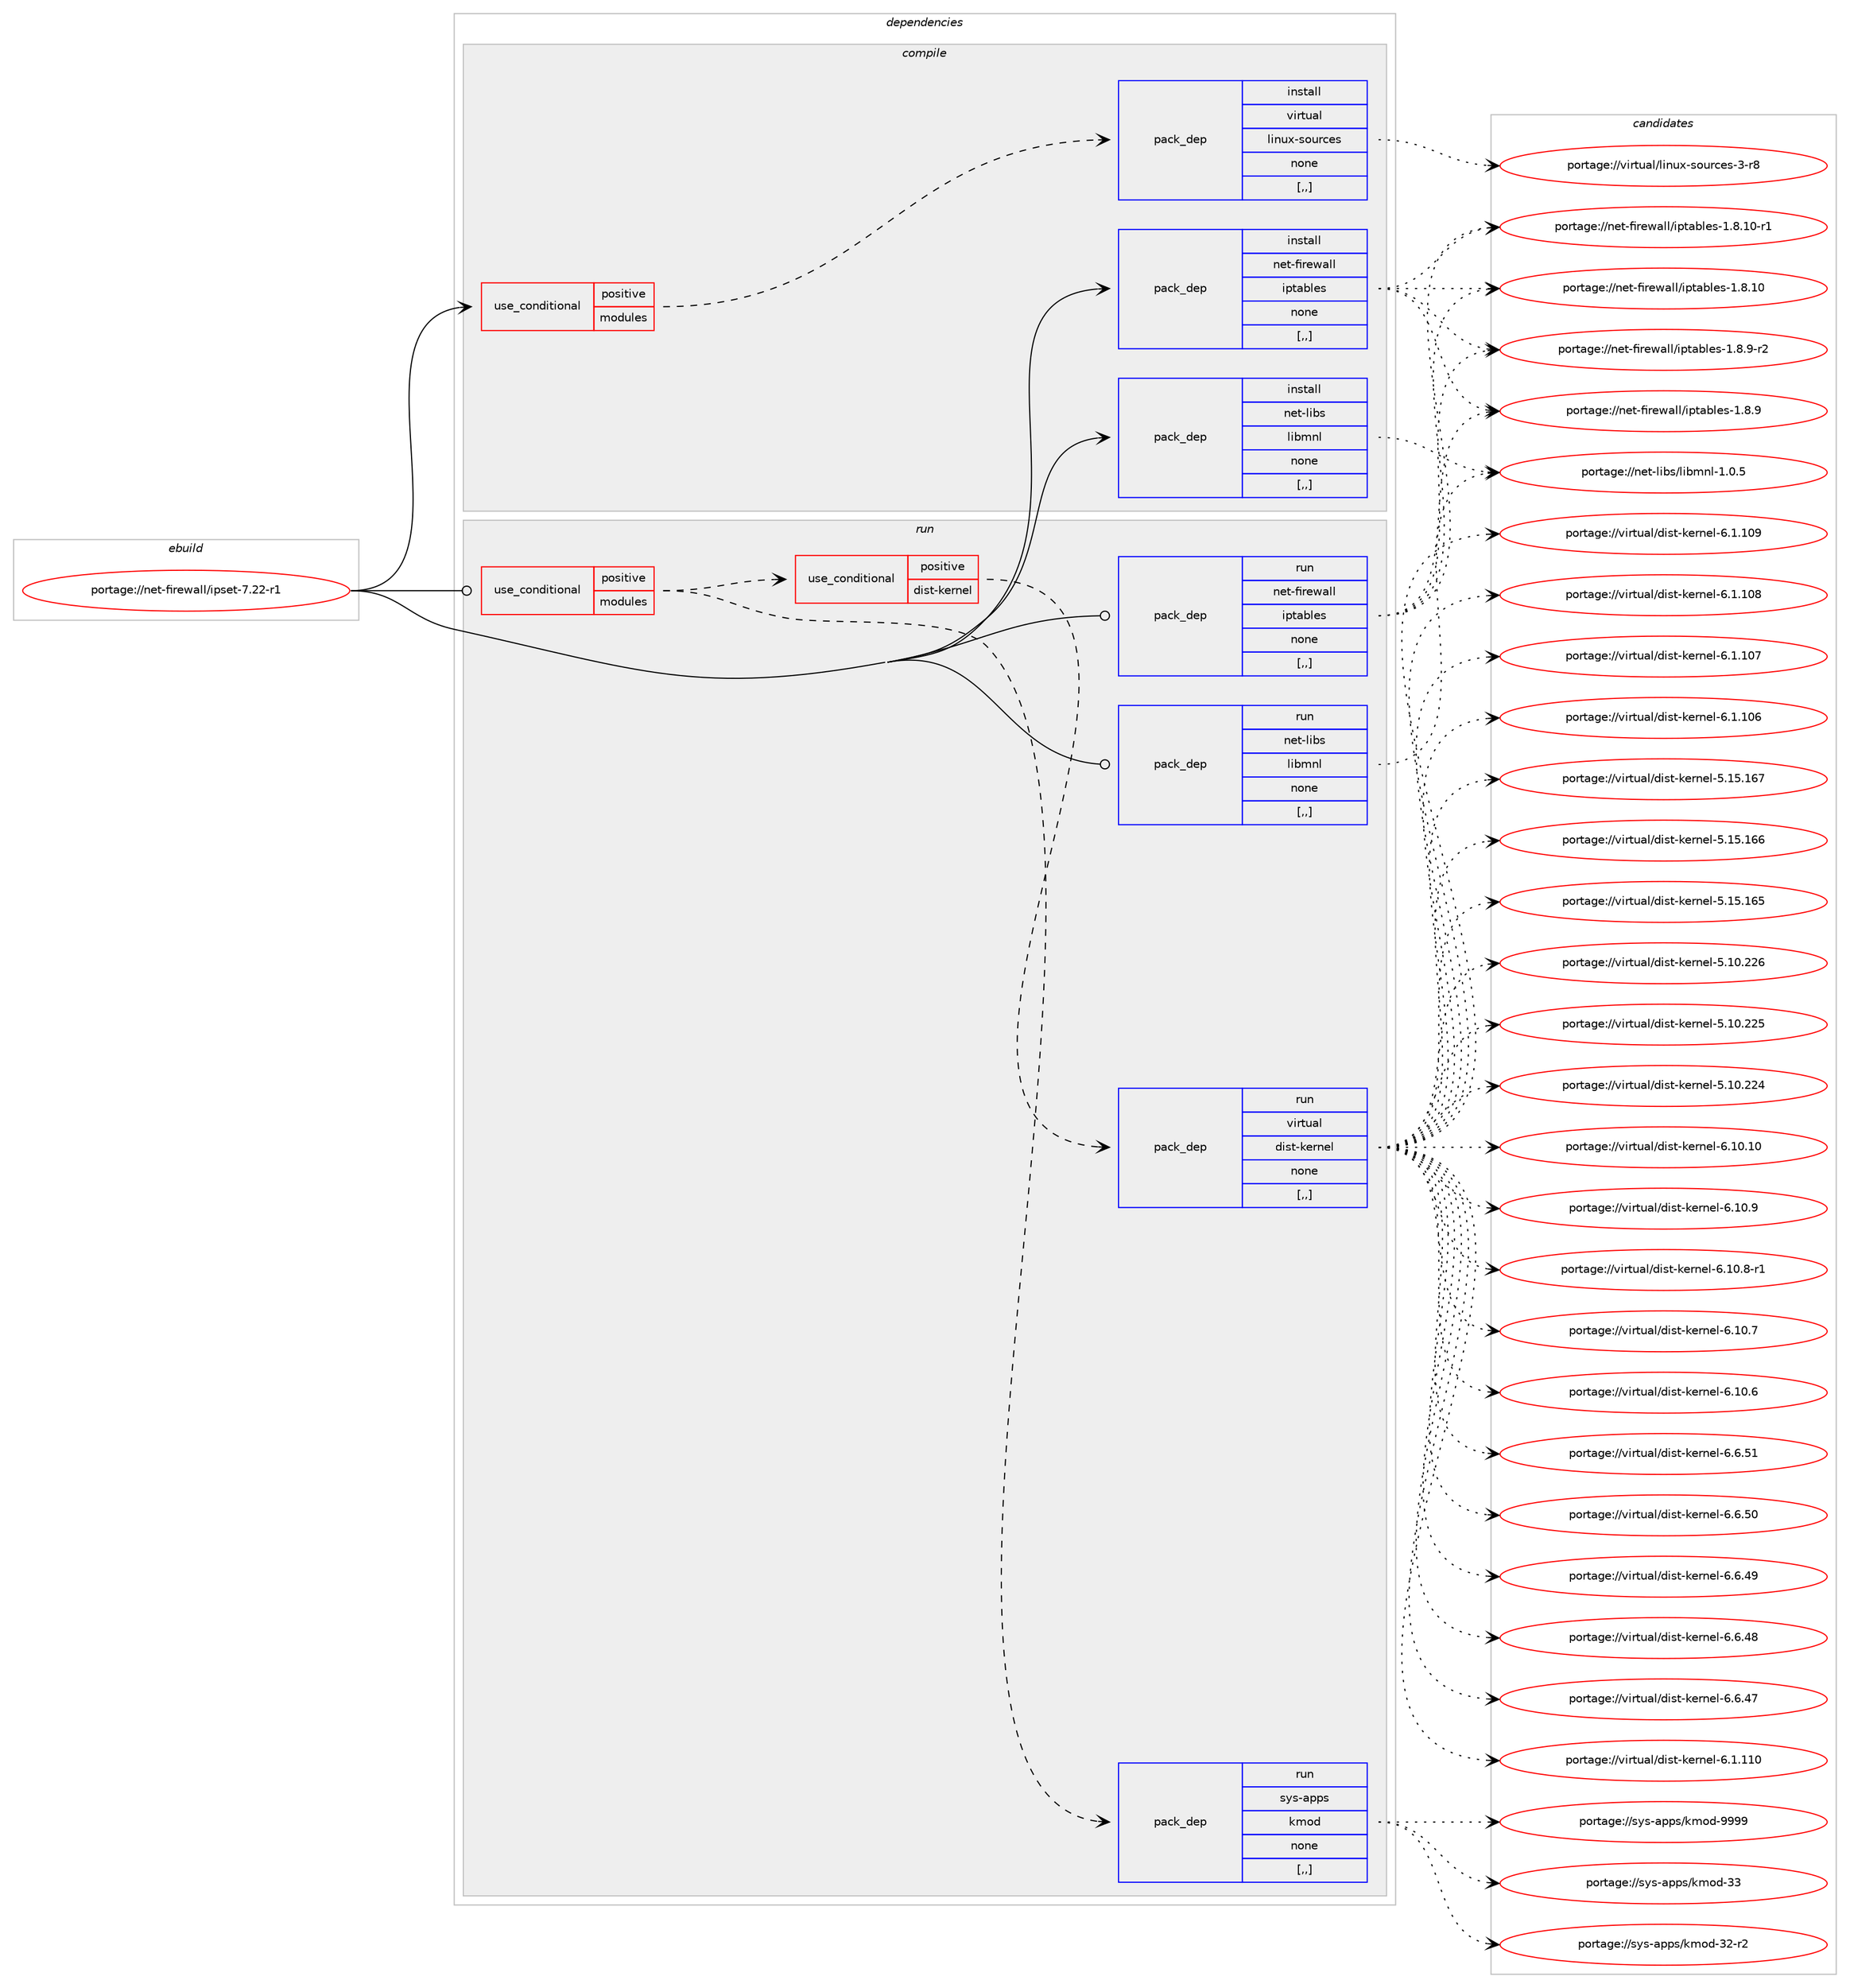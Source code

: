 digraph prolog {

# *************
# Graph options
# *************

newrank=true;
concentrate=true;
compound=true;
graph [rankdir=LR,fontname=Helvetica,fontsize=10,ranksep=1.5];#, ranksep=2.5, nodesep=0.2];
edge  [arrowhead=vee];
node  [fontname=Helvetica,fontsize=10];

# **********
# The ebuild
# **********

subgraph cluster_leftcol {
color=gray;
label=<<i>ebuild</i>>;
id [label="portage://net-firewall/ipset-7.22-r1", color=red, width=4, href="../net-firewall/ipset-7.22-r1.svg"];
}

# ****************
# The dependencies
# ****************

subgraph cluster_midcol {
color=gray;
label=<<i>dependencies</i>>;
subgraph cluster_compile {
fillcolor="#eeeeee";
style=filled;
label=<<i>compile</i>>;
subgraph cond224513 {
dependency859156 [label=<<TABLE BORDER="0" CELLBORDER="1" CELLSPACING="0" CELLPADDING="4"><TR><TD ROWSPAN="3" CELLPADDING="10">use_conditional</TD></TR><TR><TD>positive</TD></TR><TR><TD>modules</TD></TR></TABLE>>, shape=none, color=red];
subgraph pack628283 {
dependency859157 [label=<<TABLE BORDER="0" CELLBORDER="1" CELLSPACING="0" CELLPADDING="4" WIDTH="220"><TR><TD ROWSPAN="6" CELLPADDING="30">pack_dep</TD></TR><TR><TD WIDTH="110">install</TD></TR><TR><TD>virtual</TD></TR><TR><TD>linux-sources</TD></TR><TR><TD>none</TD></TR><TR><TD>[,,]</TD></TR></TABLE>>, shape=none, color=blue];
}
dependency859156:e -> dependency859157:w [weight=20,style="dashed",arrowhead="vee"];
}
id:e -> dependency859156:w [weight=20,style="solid",arrowhead="vee"];
subgraph pack628284 {
dependency859158 [label=<<TABLE BORDER="0" CELLBORDER="1" CELLSPACING="0" CELLPADDING="4" WIDTH="220"><TR><TD ROWSPAN="6" CELLPADDING="30">pack_dep</TD></TR><TR><TD WIDTH="110">install</TD></TR><TR><TD>net-firewall</TD></TR><TR><TD>iptables</TD></TR><TR><TD>none</TD></TR><TR><TD>[,,]</TD></TR></TABLE>>, shape=none, color=blue];
}
id:e -> dependency859158:w [weight=20,style="solid",arrowhead="vee"];
subgraph pack628285 {
dependency859159 [label=<<TABLE BORDER="0" CELLBORDER="1" CELLSPACING="0" CELLPADDING="4" WIDTH="220"><TR><TD ROWSPAN="6" CELLPADDING="30">pack_dep</TD></TR><TR><TD WIDTH="110">install</TD></TR><TR><TD>net-libs</TD></TR><TR><TD>libmnl</TD></TR><TR><TD>none</TD></TR><TR><TD>[,,]</TD></TR></TABLE>>, shape=none, color=blue];
}
id:e -> dependency859159:w [weight=20,style="solid",arrowhead="vee"];
}
subgraph cluster_compileandrun {
fillcolor="#eeeeee";
style=filled;
label=<<i>compile and run</i>>;
}
subgraph cluster_run {
fillcolor="#eeeeee";
style=filled;
label=<<i>run</i>>;
subgraph cond224514 {
dependency859160 [label=<<TABLE BORDER="0" CELLBORDER="1" CELLSPACING="0" CELLPADDING="4"><TR><TD ROWSPAN="3" CELLPADDING="10">use_conditional</TD></TR><TR><TD>positive</TD></TR><TR><TD>modules</TD></TR></TABLE>>, shape=none, color=red];
subgraph pack628286 {
dependency859161 [label=<<TABLE BORDER="0" CELLBORDER="1" CELLSPACING="0" CELLPADDING="4" WIDTH="220"><TR><TD ROWSPAN="6" CELLPADDING="30">pack_dep</TD></TR><TR><TD WIDTH="110">run</TD></TR><TR><TD>sys-apps</TD></TR><TR><TD>kmod</TD></TR><TR><TD>none</TD></TR><TR><TD>[,,]</TD></TR></TABLE>>, shape=none, color=blue];
}
dependency859160:e -> dependency859161:w [weight=20,style="dashed",arrowhead="vee"];
subgraph cond224515 {
dependency859162 [label=<<TABLE BORDER="0" CELLBORDER="1" CELLSPACING="0" CELLPADDING="4"><TR><TD ROWSPAN="3" CELLPADDING="10">use_conditional</TD></TR><TR><TD>positive</TD></TR><TR><TD>dist-kernel</TD></TR></TABLE>>, shape=none, color=red];
subgraph pack628287 {
dependency859163 [label=<<TABLE BORDER="0" CELLBORDER="1" CELLSPACING="0" CELLPADDING="4" WIDTH="220"><TR><TD ROWSPAN="6" CELLPADDING="30">pack_dep</TD></TR><TR><TD WIDTH="110">run</TD></TR><TR><TD>virtual</TD></TR><TR><TD>dist-kernel</TD></TR><TR><TD>none</TD></TR><TR><TD>[,,]</TD></TR></TABLE>>, shape=none, color=blue];
}
dependency859162:e -> dependency859163:w [weight=20,style="dashed",arrowhead="vee"];
}
dependency859160:e -> dependency859162:w [weight=20,style="dashed",arrowhead="vee"];
}
id:e -> dependency859160:w [weight=20,style="solid",arrowhead="odot"];
subgraph pack628288 {
dependency859164 [label=<<TABLE BORDER="0" CELLBORDER="1" CELLSPACING="0" CELLPADDING="4" WIDTH="220"><TR><TD ROWSPAN="6" CELLPADDING="30">pack_dep</TD></TR><TR><TD WIDTH="110">run</TD></TR><TR><TD>net-firewall</TD></TR><TR><TD>iptables</TD></TR><TR><TD>none</TD></TR><TR><TD>[,,]</TD></TR></TABLE>>, shape=none, color=blue];
}
id:e -> dependency859164:w [weight=20,style="solid",arrowhead="odot"];
subgraph pack628289 {
dependency859165 [label=<<TABLE BORDER="0" CELLBORDER="1" CELLSPACING="0" CELLPADDING="4" WIDTH="220"><TR><TD ROWSPAN="6" CELLPADDING="30">pack_dep</TD></TR><TR><TD WIDTH="110">run</TD></TR><TR><TD>net-libs</TD></TR><TR><TD>libmnl</TD></TR><TR><TD>none</TD></TR><TR><TD>[,,]</TD></TR></TABLE>>, shape=none, color=blue];
}
id:e -> dependency859165:w [weight=20,style="solid",arrowhead="odot"];
}
}

# **************
# The candidates
# **************

subgraph cluster_choices {
rank=same;
color=gray;
label=<<i>candidates</i>>;

subgraph choice628283 {
color=black;
nodesep=1;
choice1181051141161179710847108105110117120451151111171149910111545514511456 [label="portage://virtual/linux-sources-3-r8", color=red, width=4,href="../virtual/linux-sources-3-r8.svg"];
dependency859157:e -> choice1181051141161179710847108105110117120451151111171149910111545514511456:w [style=dotted,weight="100"];
}
subgraph choice628284 {
color=black;
nodesep=1;
choice1101011164510210511410111997108108471051121169798108101115454946564649484511449 [label="portage://net-firewall/iptables-1.8.10-r1", color=red, width=4,href="../net-firewall/iptables-1.8.10-r1.svg"];
choice110101116451021051141011199710810847105112116979810810111545494656464948 [label="portage://net-firewall/iptables-1.8.10", color=red, width=4,href="../net-firewall/iptables-1.8.10.svg"];
choice11010111645102105114101119971081084710511211697981081011154549465646574511450 [label="portage://net-firewall/iptables-1.8.9-r2", color=red, width=4,href="../net-firewall/iptables-1.8.9-r2.svg"];
choice1101011164510210511410111997108108471051121169798108101115454946564657 [label="portage://net-firewall/iptables-1.8.9", color=red, width=4,href="../net-firewall/iptables-1.8.9.svg"];
dependency859158:e -> choice1101011164510210511410111997108108471051121169798108101115454946564649484511449:w [style=dotted,weight="100"];
dependency859158:e -> choice110101116451021051141011199710810847105112116979810810111545494656464948:w [style=dotted,weight="100"];
dependency859158:e -> choice11010111645102105114101119971081084710511211697981081011154549465646574511450:w [style=dotted,weight="100"];
dependency859158:e -> choice1101011164510210511410111997108108471051121169798108101115454946564657:w [style=dotted,weight="100"];
}
subgraph choice628285 {
color=black;
nodesep=1;
choice11010111645108105981154710810598109110108454946484653 [label="portage://net-libs/libmnl-1.0.5", color=red, width=4,href="../net-libs/libmnl-1.0.5.svg"];
dependency859159:e -> choice11010111645108105981154710810598109110108454946484653:w [style=dotted,weight="100"];
}
subgraph choice628286 {
color=black;
nodesep=1;
choice1151211154597112112115471071091111004557575757 [label="portage://sys-apps/kmod-9999", color=red, width=4,href="../sys-apps/kmod-9999.svg"];
choice115121115459711211211547107109111100455151 [label="portage://sys-apps/kmod-33", color=red, width=4,href="../sys-apps/kmod-33.svg"];
choice1151211154597112112115471071091111004551504511450 [label="portage://sys-apps/kmod-32-r2", color=red, width=4,href="../sys-apps/kmod-32-r2.svg"];
dependency859161:e -> choice1151211154597112112115471071091111004557575757:w [style=dotted,weight="100"];
dependency859161:e -> choice115121115459711211211547107109111100455151:w [style=dotted,weight="100"];
dependency859161:e -> choice1151211154597112112115471071091111004551504511450:w [style=dotted,weight="100"];
}
subgraph choice628287 {
color=black;
nodesep=1;
choice1181051141161179710847100105115116451071011141101011084554464948464948 [label="portage://virtual/dist-kernel-6.10.10", color=red, width=4,href="../virtual/dist-kernel-6.10.10.svg"];
choice11810511411611797108471001051151164510710111411010110845544649484657 [label="portage://virtual/dist-kernel-6.10.9", color=red, width=4,href="../virtual/dist-kernel-6.10.9.svg"];
choice118105114116117971084710010511511645107101114110101108455446494846564511449 [label="portage://virtual/dist-kernel-6.10.8-r1", color=red, width=4,href="../virtual/dist-kernel-6.10.8-r1.svg"];
choice11810511411611797108471001051151164510710111411010110845544649484655 [label="portage://virtual/dist-kernel-6.10.7", color=red, width=4,href="../virtual/dist-kernel-6.10.7.svg"];
choice11810511411611797108471001051151164510710111411010110845544649484654 [label="portage://virtual/dist-kernel-6.10.6", color=red, width=4,href="../virtual/dist-kernel-6.10.6.svg"];
choice11810511411611797108471001051151164510710111411010110845544654465349 [label="portage://virtual/dist-kernel-6.6.51", color=red, width=4,href="../virtual/dist-kernel-6.6.51.svg"];
choice11810511411611797108471001051151164510710111411010110845544654465348 [label="portage://virtual/dist-kernel-6.6.50", color=red, width=4,href="../virtual/dist-kernel-6.6.50.svg"];
choice11810511411611797108471001051151164510710111411010110845544654465257 [label="portage://virtual/dist-kernel-6.6.49", color=red, width=4,href="../virtual/dist-kernel-6.6.49.svg"];
choice11810511411611797108471001051151164510710111411010110845544654465256 [label="portage://virtual/dist-kernel-6.6.48", color=red, width=4,href="../virtual/dist-kernel-6.6.48.svg"];
choice11810511411611797108471001051151164510710111411010110845544654465255 [label="portage://virtual/dist-kernel-6.6.47", color=red, width=4,href="../virtual/dist-kernel-6.6.47.svg"];
choice1181051141161179710847100105115116451071011141101011084554464946494948 [label="portage://virtual/dist-kernel-6.1.110", color=red, width=4,href="../virtual/dist-kernel-6.1.110.svg"];
choice1181051141161179710847100105115116451071011141101011084554464946494857 [label="portage://virtual/dist-kernel-6.1.109", color=red, width=4,href="../virtual/dist-kernel-6.1.109.svg"];
choice1181051141161179710847100105115116451071011141101011084554464946494856 [label="portage://virtual/dist-kernel-6.1.108", color=red, width=4,href="../virtual/dist-kernel-6.1.108.svg"];
choice1181051141161179710847100105115116451071011141101011084554464946494855 [label="portage://virtual/dist-kernel-6.1.107", color=red, width=4,href="../virtual/dist-kernel-6.1.107.svg"];
choice1181051141161179710847100105115116451071011141101011084554464946494854 [label="portage://virtual/dist-kernel-6.1.106", color=red, width=4,href="../virtual/dist-kernel-6.1.106.svg"];
choice118105114116117971084710010511511645107101114110101108455346495346495455 [label="portage://virtual/dist-kernel-5.15.167", color=red, width=4,href="../virtual/dist-kernel-5.15.167.svg"];
choice118105114116117971084710010511511645107101114110101108455346495346495454 [label="portage://virtual/dist-kernel-5.15.166", color=red, width=4,href="../virtual/dist-kernel-5.15.166.svg"];
choice118105114116117971084710010511511645107101114110101108455346495346495453 [label="portage://virtual/dist-kernel-5.15.165", color=red, width=4,href="../virtual/dist-kernel-5.15.165.svg"];
choice118105114116117971084710010511511645107101114110101108455346494846505054 [label="portage://virtual/dist-kernel-5.10.226", color=red, width=4,href="../virtual/dist-kernel-5.10.226.svg"];
choice118105114116117971084710010511511645107101114110101108455346494846505053 [label="portage://virtual/dist-kernel-5.10.225", color=red, width=4,href="../virtual/dist-kernel-5.10.225.svg"];
choice118105114116117971084710010511511645107101114110101108455346494846505052 [label="portage://virtual/dist-kernel-5.10.224", color=red, width=4,href="../virtual/dist-kernel-5.10.224.svg"];
dependency859163:e -> choice1181051141161179710847100105115116451071011141101011084554464948464948:w [style=dotted,weight="100"];
dependency859163:e -> choice11810511411611797108471001051151164510710111411010110845544649484657:w [style=dotted,weight="100"];
dependency859163:e -> choice118105114116117971084710010511511645107101114110101108455446494846564511449:w [style=dotted,weight="100"];
dependency859163:e -> choice11810511411611797108471001051151164510710111411010110845544649484655:w [style=dotted,weight="100"];
dependency859163:e -> choice11810511411611797108471001051151164510710111411010110845544649484654:w [style=dotted,weight="100"];
dependency859163:e -> choice11810511411611797108471001051151164510710111411010110845544654465349:w [style=dotted,weight="100"];
dependency859163:e -> choice11810511411611797108471001051151164510710111411010110845544654465348:w [style=dotted,weight="100"];
dependency859163:e -> choice11810511411611797108471001051151164510710111411010110845544654465257:w [style=dotted,weight="100"];
dependency859163:e -> choice11810511411611797108471001051151164510710111411010110845544654465256:w [style=dotted,weight="100"];
dependency859163:e -> choice11810511411611797108471001051151164510710111411010110845544654465255:w [style=dotted,weight="100"];
dependency859163:e -> choice1181051141161179710847100105115116451071011141101011084554464946494948:w [style=dotted,weight="100"];
dependency859163:e -> choice1181051141161179710847100105115116451071011141101011084554464946494857:w [style=dotted,weight="100"];
dependency859163:e -> choice1181051141161179710847100105115116451071011141101011084554464946494856:w [style=dotted,weight="100"];
dependency859163:e -> choice1181051141161179710847100105115116451071011141101011084554464946494855:w [style=dotted,weight="100"];
dependency859163:e -> choice1181051141161179710847100105115116451071011141101011084554464946494854:w [style=dotted,weight="100"];
dependency859163:e -> choice118105114116117971084710010511511645107101114110101108455346495346495455:w [style=dotted,weight="100"];
dependency859163:e -> choice118105114116117971084710010511511645107101114110101108455346495346495454:w [style=dotted,weight="100"];
dependency859163:e -> choice118105114116117971084710010511511645107101114110101108455346495346495453:w [style=dotted,weight="100"];
dependency859163:e -> choice118105114116117971084710010511511645107101114110101108455346494846505054:w [style=dotted,weight="100"];
dependency859163:e -> choice118105114116117971084710010511511645107101114110101108455346494846505053:w [style=dotted,weight="100"];
dependency859163:e -> choice118105114116117971084710010511511645107101114110101108455346494846505052:w [style=dotted,weight="100"];
}
subgraph choice628288 {
color=black;
nodesep=1;
choice1101011164510210511410111997108108471051121169798108101115454946564649484511449 [label="portage://net-firewall/iptables-1.8.10-r1", color=red, width=4,href="../net-firewall/iptables-1.8.10-r1.svg"];
choice110101116451021051141011199710810847105112116979810810111545494656464948 [label="portage://net-firewall/iptables-1.8.10", color=red, width=4,href="../net-firewall/iptables-1.8.10.svg"];
choice11010111645102105114101119971081084710511211697981081011154549465646574511450 [label="portage://net-firewall/iptables-1.8.9-r2", color=red, width=4,href="../net-firewall/iptables-1.8.9-r2.svg"];
choice1101011164510210511410111997108108471051121169798108101115454946564657 [label="portage://net-firewall/iptables-1.8.9", color=red, width=4,href="../net-firewall/iptables-1.8.9.svg"];
dependency859164:e -> choice1101011164510210511410111997108108471051121169798108101115454946564649484511449:w [style=dotted,weight="100"];
dependency859164:e -> choice110101116451021051141011199710810847105112116979810810111545494656464948:w [style=dotted,weight="100"];
dependency859164:e -> choice11010111645102105114101119971081084710511211697981081011154549465646574511450:w [style=dotted,weight="100"];
dependency859164:e -> choice1101011164510210511410111997108108471051121169798108101115454946564657:w [style=dotted,weight="100"];
}
subgraph choice628289 {
color=black;
nodesep=1;
choice11010111645108105981154710810598109110108454946484653 [label="portage://net-libs/libmnl-1.0.5", color=red, width=4,href="../net-libs/libmnl-1.0.5.svg"];
dependency859165:e -> choice11010111645108105981154710810598109110108454946484653:w [style=dotted,weight="100"];
}
}

}
